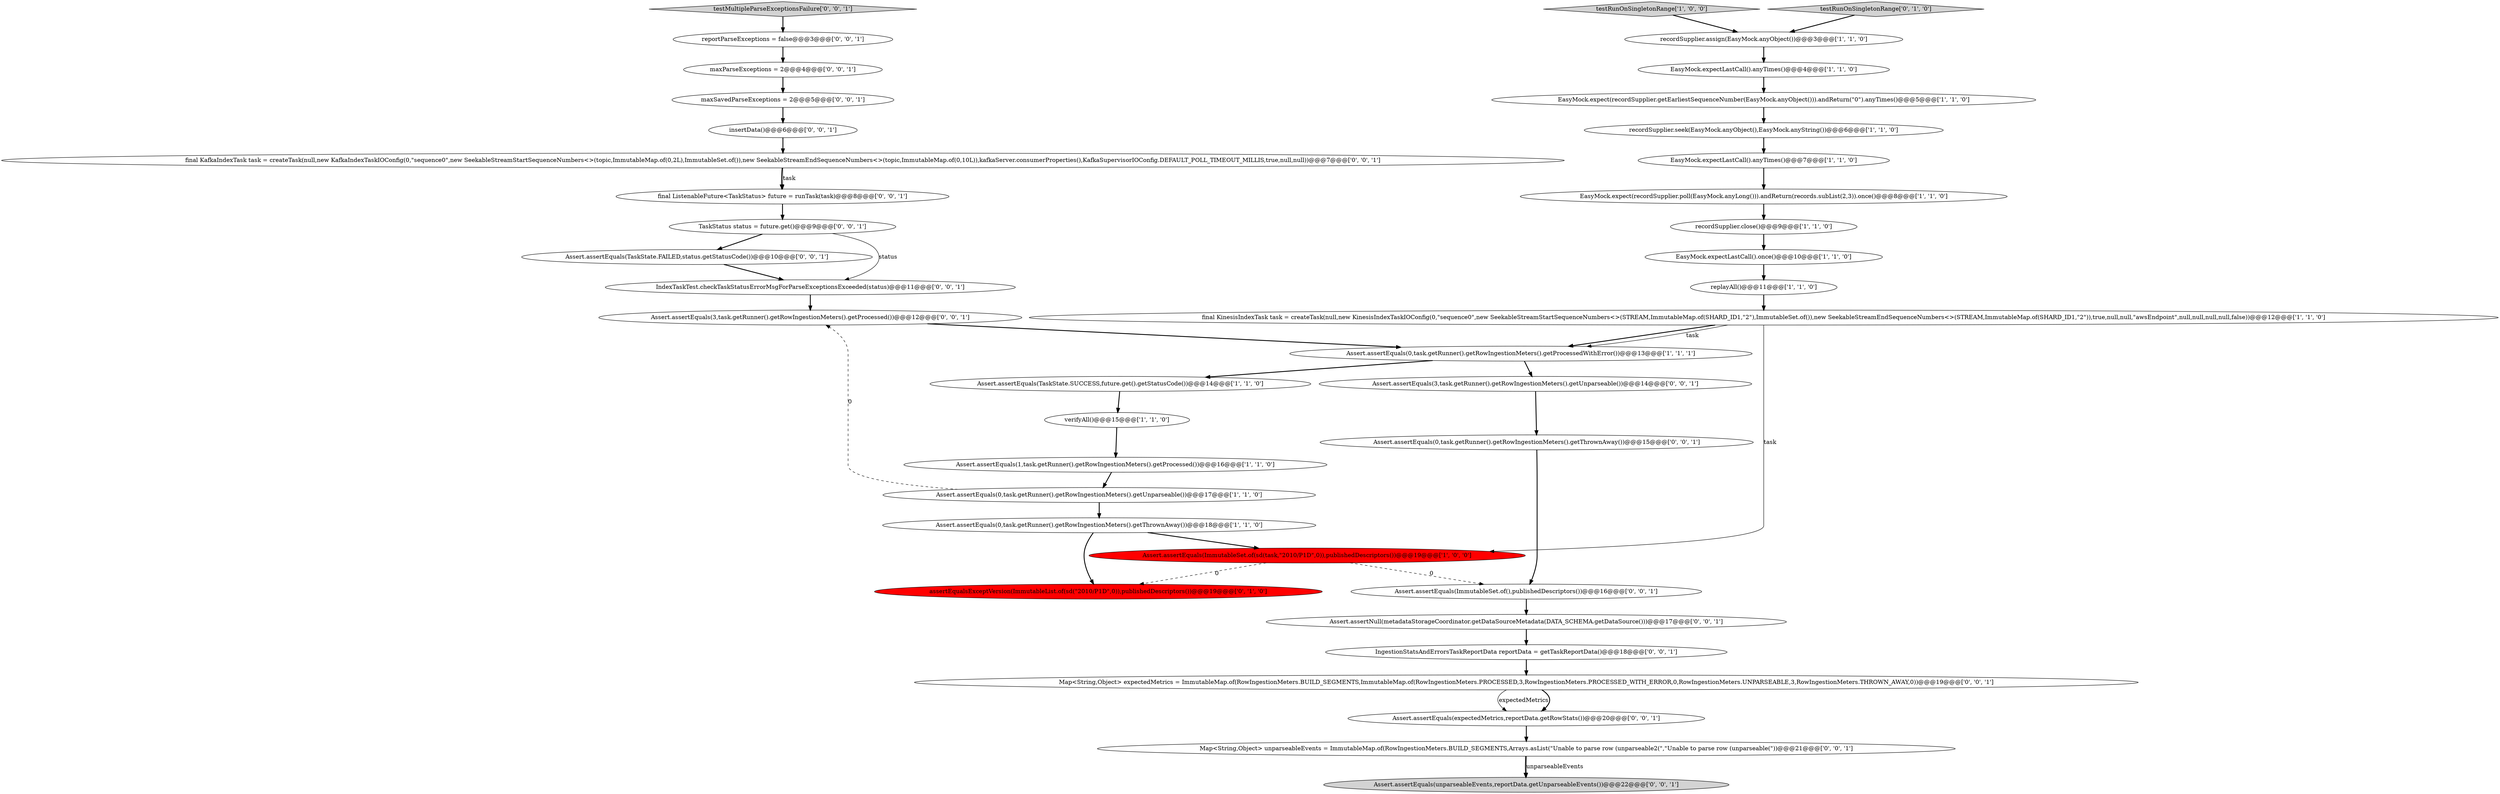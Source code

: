 digraph {
33 [style = filled, label = "Assert.assertEquals(TaskState.FAILED,status.getStatusCode())@@@10@@@['0', '0', '1']", fillcolor = white, shape = ellipse image = "AAA0AAABBB3BBB"];
27 [style = filled, label = "Assert.assertEquals(unparseableEvents,reportData.getUnparseableEvents())@@@22@@@['0', '0', '1']", fillcolor = lightgray, shape = ellipse image = "AAA0AAABBB3BBB"];
19 [style = filled, label = "testRunOnSingletonRange['0', '1', '0']", fillcolor = lightgray, shape = diamond image = "AAA0AAABBB2BBB"];
35 [style = filled, label = "maxParseExceptions = 2@@@4@@@['0', '0', '1']", fillcolor = white, shape = ellipse image = "AAA0AAABBB3BBB"];
26 [style = filled, label = "testMultipleParseExceptionsFailure['0', '0', '1']", fillcolor = lightgray, shape = diamond image = "AAA0AAABBB3BBB"];
16 [style = filled, label = "Assert.assertEquals(0,task.getRunner().getRowIngestionMeters().getThrownAway())@@@18@@@['1', '1', '0']", fillcolor = white, shape = ellipse image = "AAA0AAABBB1BBB"];
28 [style = filled, label = "Assert.assertEquals(expectedMetrics,reportData.getRowStats())@@@20@@@['0', '0', '1']", fillcolor = white, shape = ellipse image = "AAA0AAABBB3BBB"];
14 [style = filled, label = "recordSupplier.close()@@@9@@@['1', '1', '0']", fillcolor = white, shape = ellipse image = "AAA0AAABBB1BBB"];
9 [style = filled, label = "Assert.assertEquals(0,task.getRunner().getRowIngestionMeters().getProcessedWithError())@@@13@@@['1', '1', '1']", fillcolor = white, shape = ellipse image = "AAA0AAABBB1BBB"];
18 [style = filled, label = "assertEqualsExceptVersion(ImmutableList.of(sd(\"2010/P1D\",0)),publishedDescriptors())@@@19@@@['0', '1', '0']", fillcolor = red, shape = ellipse image = "AAA1AAABBB2BBB"];
36 [style = filled, label = "reportParseExceptions = false@@@3@@@['0', '0', '1']", fillcolor = white, shape = ellipse image = "AAA0AAABBB3BBB"];
34 [style = filled, label = "IndexTaskTest.checkTaskStatusErrorMsgForParseExceptionsExceeded(status)@@@11@@@['0', '0', '1']", fillcolor = white, shape = ellipse image = "AAA0AAABBB3BBB"];
29 [style = filled, label = "Map<String,Object> expectedMetrics = ImmutableMap.of(RowIngestionMeters.BUILD_SEGMENTS,ImmutableMap.of(RowIngestionMeters.PROCESSED,3,RowIngestionMeters.PROCESSED_WITH_ERROR,0,RowIngestionMeters.UNPARSEABLE,3,RowIngestionMeters.THROWN_AWAY,0))@@@19@@@['0', '0', '1']", fillcolor = white, shape = ellipse image = "AAA0AAABBB3BBB"];
30 [style = filled, label = "final KafkaIndexTask task = createTask(null,new KafkaIndexTaskIOConfig(0,\"sequence0\",new SeekableStreamStartSequenceNumbers<>(topic,ImmutableMap.of(0,2L),ImmutableSet.of()),new SeekableStreamEndSequenceNumbers<>(topic,ImmutableMap.of(0,10L)),kafkaServer.consumerProperties(),KafkaSupervisorIOConfig.DEFAULT_POLL_TIMEOUT_MILLIS,true,null,null))@@@7@@@['0', '0', '1']", fillcolor = white, shape = ellipse image = "AAA0AAABBB3BBB"];
11 [style = filled, label = "EasyMock.expect(recordSupplier.poll(EasyMock.anyLong())).andReturn(records.subList(2,3)).once()@@@8@@@['1', '1', '0']", fillcolor = white, shape = ellipse image = "AAA0AAABBB1BBB"];
17 [style = filled, label = "recordSupplier.assign(EasyMock.anyObject())@@@3@@@['1', '1', '0']", fillcolor = white, shape = ellipse image = "AAA0AAABBB1BBB"];
22 [style = filled, label = "insertData()@@@6@@@['0', '0', '1']", fillcolor = white, shape = ellipse image = "AAA0AAABBB3BBB"];
25 [style = filled, label = "Assert.assertEquals(3,task.getRunner().getRowIngestionMeters().getProcessed())@@@12@@@['0', '0', '1']", fillcolor = white, shape = ellipse image = "AAA0AAABBB3BBB"];
2 [style = filled, label = "Assert.assertEquals(1,task.getRunner().getRowIngestionMeters().getProcessed())@@@16@@@['1', '1', '0']", fillcolor = white, shape = ellipse image = "AAA0AAABBB1BBB"];
23 [style = filled, label = "Assert.assertEquals(0,task.getRunner().getRowIngestionMeters().getThrownAway())@@@15@@@['0', '0', '1']", fillcolor = white, shape = ellipse image = "AAA0AAABBB3BBB"];
7 [style = filled, label = "EasyMock.expectLastCall().once()@@@10@@@['1', '1', '0']", fillcolor = white, shape = ellipse image = "AAA0AAABBB1BBB"];
13 [style = filled, label = "EasyMock.expectLastCall().anyTimes()@@@4@@@['1', '1', '0']", fillcolor = white, shape = ellipse image = "AAA0AAABBB1BBB"];
4 [style = filled, label = "EasyMock.expect(recordSupplier.getEarliestSequenceNumber(EasyMock.anyObject())).andReturn(\"0\").anyTimes()@@@5@@@['1', '1', '0']", fillcolor = white, shape = ellipse image = "AAA0AAABBB1BBB"];
39 [style = filled, label = "TaskStatus status = future.get()@@@9@@@['0', '0', '1']", fillcolor = white, shape = ellipse image = "AAA0AAABBB3BBB"];
12 [style = filled, label = "final KinesisIndexTask task = createTask(null,new KinesisIndexTaskIOConfig(0,\"sequence0\",new SeekableStreamStartSequenceNumbers<>(STREAM,ImmutableMap.of(SHARD_ID1,\"2\"),ImmutableSet.of()),new SeekableStreamEndSequenceNumbers<>(STREAM,ImmutableMap.of(SHARD_ID1,\"2\")),true,null,null,\"awsEndpoint\",null,null,null,null,false))@@@12@@@['1', '1', '0']", fillcolor = white, shape = ellipse image = "AAA0AAABBB1BBB"];
6 [style = filled, label = "recordSupplier.seek(EasyMock.anyObject(),EasyMock.anyString())@@@6@@@['1', '1', '0']", fillcolor = white, shape = ellipse image = "AAA0AAABBB1BBB"];
20 [style = filled, label = "Assert.assertEquals(3,task.getRunner().getRowIngestionMeters().getUnparseable())@@@14@@@['0', '0', '1']", fillcolor = white, shape = ellipse image = "AAA0AAABBB3BBB"];
10 [style = filled, label = "Assert.assertEquals(0,task.getRunner().getRowIngestionMeters().getUnparseable())@@@17@@@['1', '1', '0']", fillcolor = white, shape = ellipse image = "AAA0AAABBB1BBB"];
1 [style = filled, label = "EasyMock.expectLastCall().anyTimes()@@@7@@@['1', '1', '0']", fillcolor = white, shape = ellipse image = "AAA0AAABBB1BBB"];
5 [style = filled, label = "testRunOnSingletonRange['1', '0', '0']", fillcolor = lightgray, shape = diamond image = "AAA0AAABBB1BBB"];
8 [style = filled, label = "Assert.assertEquals(ImmutableSet.of(sd(task,\"2010/P1D\",0)),publishedDescriptors())@@@19@@@['1', '0', '0']", fillcolor = red, shape = ellipse image = "AAA1AAABBB1BBB"];
32 [style = filled, label = "Map<String,Object> unparseableEvents = ImmutableMap.of(RowIngestionMeters.BUILD_SEGMENTS,Arrays.asList(\"Unable to parse row (unparseable2(\",\"Unable to parse row (unparseable(\"))@@@21@@@['0', '0', '1']", fillcolor = white, shape = ellipse image = "AAA0AAABBB3BBB"];
37 [style = filled, label = "Assert.assertNull(metadataStorageCoordinator.getDataSourceMetadata(DATA_SCHEMA.getDataSource()))@@@17@@@['0', '0', '1']", fillcolor = white, shape = ellipse image = "AAA0AAABBB3BBB"];
24 [style = filled, label = "maxSavedParseExceptions = 2@@@5@@@['0', '0', '1']", fillcolor = white, shape = ellipse image = "AAA0AAABBB3BBB"];
0 [style = filled, label = "verifyAll()@@@15@@@['1', '1', '0']", fillcolor = white, shape = ellipse image = "AAA0AAABBB1BBB"];
38 [style = filled, label = "final ListenableFuture<TaskStatus> future = runTask(task)@@@8@@@['0', '0', '1']", fillcolor = white, shape = ellipse image = "AAA0AAABBB3BBB"];
3 [style = filled, label = "replayAll()@@@11@@@['1', '1', '0']", fillcolor = white, shape = ellipse image = "AAA0AAABBB1BBB"];
21 [style = filled, label = "Assert.assertEquals(ImmutableSet.of(),publishedDescriptors())@@@16@@@['0', '0', '1']", fillcolor = white, shape = ellipse image = "AAA0AAABBB3BBB"];
31 [style = filled, label = "IngestionStatsAndErrorsTaskReportData reportData = getTaskReportData()@@@18@@@['0', '0', '1']", fillcolor = white, shape = ellipse image = "AAA0AAABBB3BBB"];
15 [style = filled, label = "Assert.assertEquals(TaskState.SUCCESS,future.get().getStatusCode())@@@14@@@['1', '1', '0']", fillcolor = white, shape = ellipse image = "AAA0AAABBB1BBB"];
29->28 [style = solid, label="expectedMetrics"];
30->38 [style = bold, label=""];
16->18 [style = bold, label=""];
34->25 [style = bold, label=""];
16->8 [style = bold, label=""];
11->14 [style = bold, label=""];
4->6 [style = bold, label=""];
39->34 [style = solid, label="status"];
26->36 [style = bold, label=""];
0->2 [style = bold, label=""];
25->9 [style = bold, label=""];
31->29 [style = bold, label=""];
32->27 [style = bold, label=""];
9->20 [style = bold, label=""];
19->17 [style = bold, label=""];
3->12 [style = bold, label=""];
8->21 [style = dashed, label="0"];
12->9 [style = bold, label=""];
2->10 [style = bold, label=""];
5->17 [style = bold, label=""];
24->22 [style = bold, label=""];
38->39 [style = bold, label=""];
22->30 [style = bold, label=""];
7->3 [style = bold, label=""];
39->33 [style = bold, label=""];
35->24 [style = bold, label=""];
1->11 [style = bold, label=""];
14->7 [style = bold, label=""];
28->32 [style = bold, label=""];
29->28 [style = bold, label=""];
6->1 [style = bold, label=""];
21->37 [style = bold, label=""];
20->23 [style = bold, label=""];
10->16 [style = bold, label=""];
23->21 [style = bold, label=""];
37->31 [style = bold, label=""];
9->15 [style = bold, label=""];
12->9 [style = solid, label="task"];
12->8 [style = solid, label="task"];
15->0 [style = bold, label=""];
8->18 [style = dashed, label="0"];
17->13 [style = bold, label=""];
36->35 [style = bold, label=""];
32->27 [style = solid, label="unparseableEvents"];
33->34 [style = bold, label=""];
10->25 [style = dashed, label="0"];
30->38 [style = solid, label="task"];
13->4 [style = bold, label=""];
}
